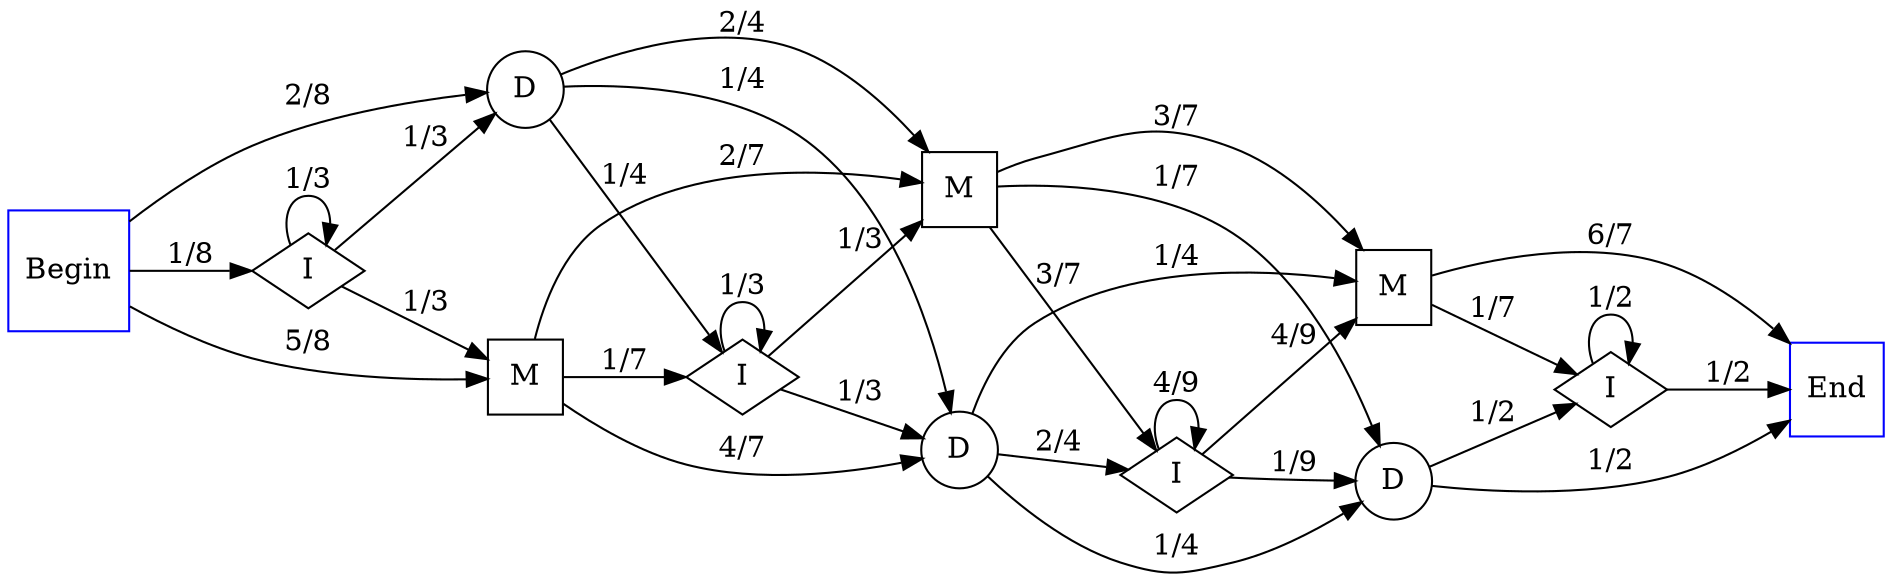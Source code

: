 digraph HMM {
  rankdir=LR
  Begin [shape=square, color=blue, pos="0,0!"]
  m1 [shape=square, label=M, pos="2,0!"]
  m2 [shape=square, label=M, pos="4,0!"]
  m3 [shape=square, label=M, pos="6,0!"]
  End [shape=square, color=blue, pos="8,0!"]
  i0 [shape=diamond, label=I, pos="0,1!"]
  i1 [shape=diamond, label=I, pos="2,1!"]
  i2 [shape=diamond, label=I, pos="4,1!"]
  i3 [shape=diamond, label=I, pos="6,1!"]
  d1 [shape=circle, label=D, pos="2,2!"]
  d2 [shape=circle, label=D, pos="4,2!"]
  d3 [shape=circle, label=D, pos="6,2!"]
  
  Begin -> i0 [label="1/8"]
  Begin -> m1 [label="5/8"]
  Begin -> d1 [label="2/8"]
  i0 -> {i0 m1 d1} [label="1/3"]
  m1 -> i1 [label="1/7"]
  m1 -> m2 [label="2/7"]
  m1 -> d2 [label="4/7"]
  i1 -> {i1 m2 d2} [label="1/3"]
  d1 -> i1 [label="1/4"]
  d1 -> m2 [label="2/4"]
  d1 -> d2 [label="1/4"]
  m2 -> i2 [label="3/7"]
  m2 -> m3 [label="3/7"]
  m2 -> d3 [label="1/7"]
  i2 -> i2 [label="4/9"]
  i2 -> m3 [label="4/9"]
  i2 -> d3 [label="1/9"]
  d2 -> i2 [label="2/4"]
  d2 -> m3 [label="1/4"]
  d2 -> d3 [label="1/4"]
  m3 -> i3 [label="1/7"]
  m3 -> End [label="6/7"]
  i3 -> {i3 End} [label="1/2"]
  d3 -> {i3 End} [label="1/2"]
  
}
